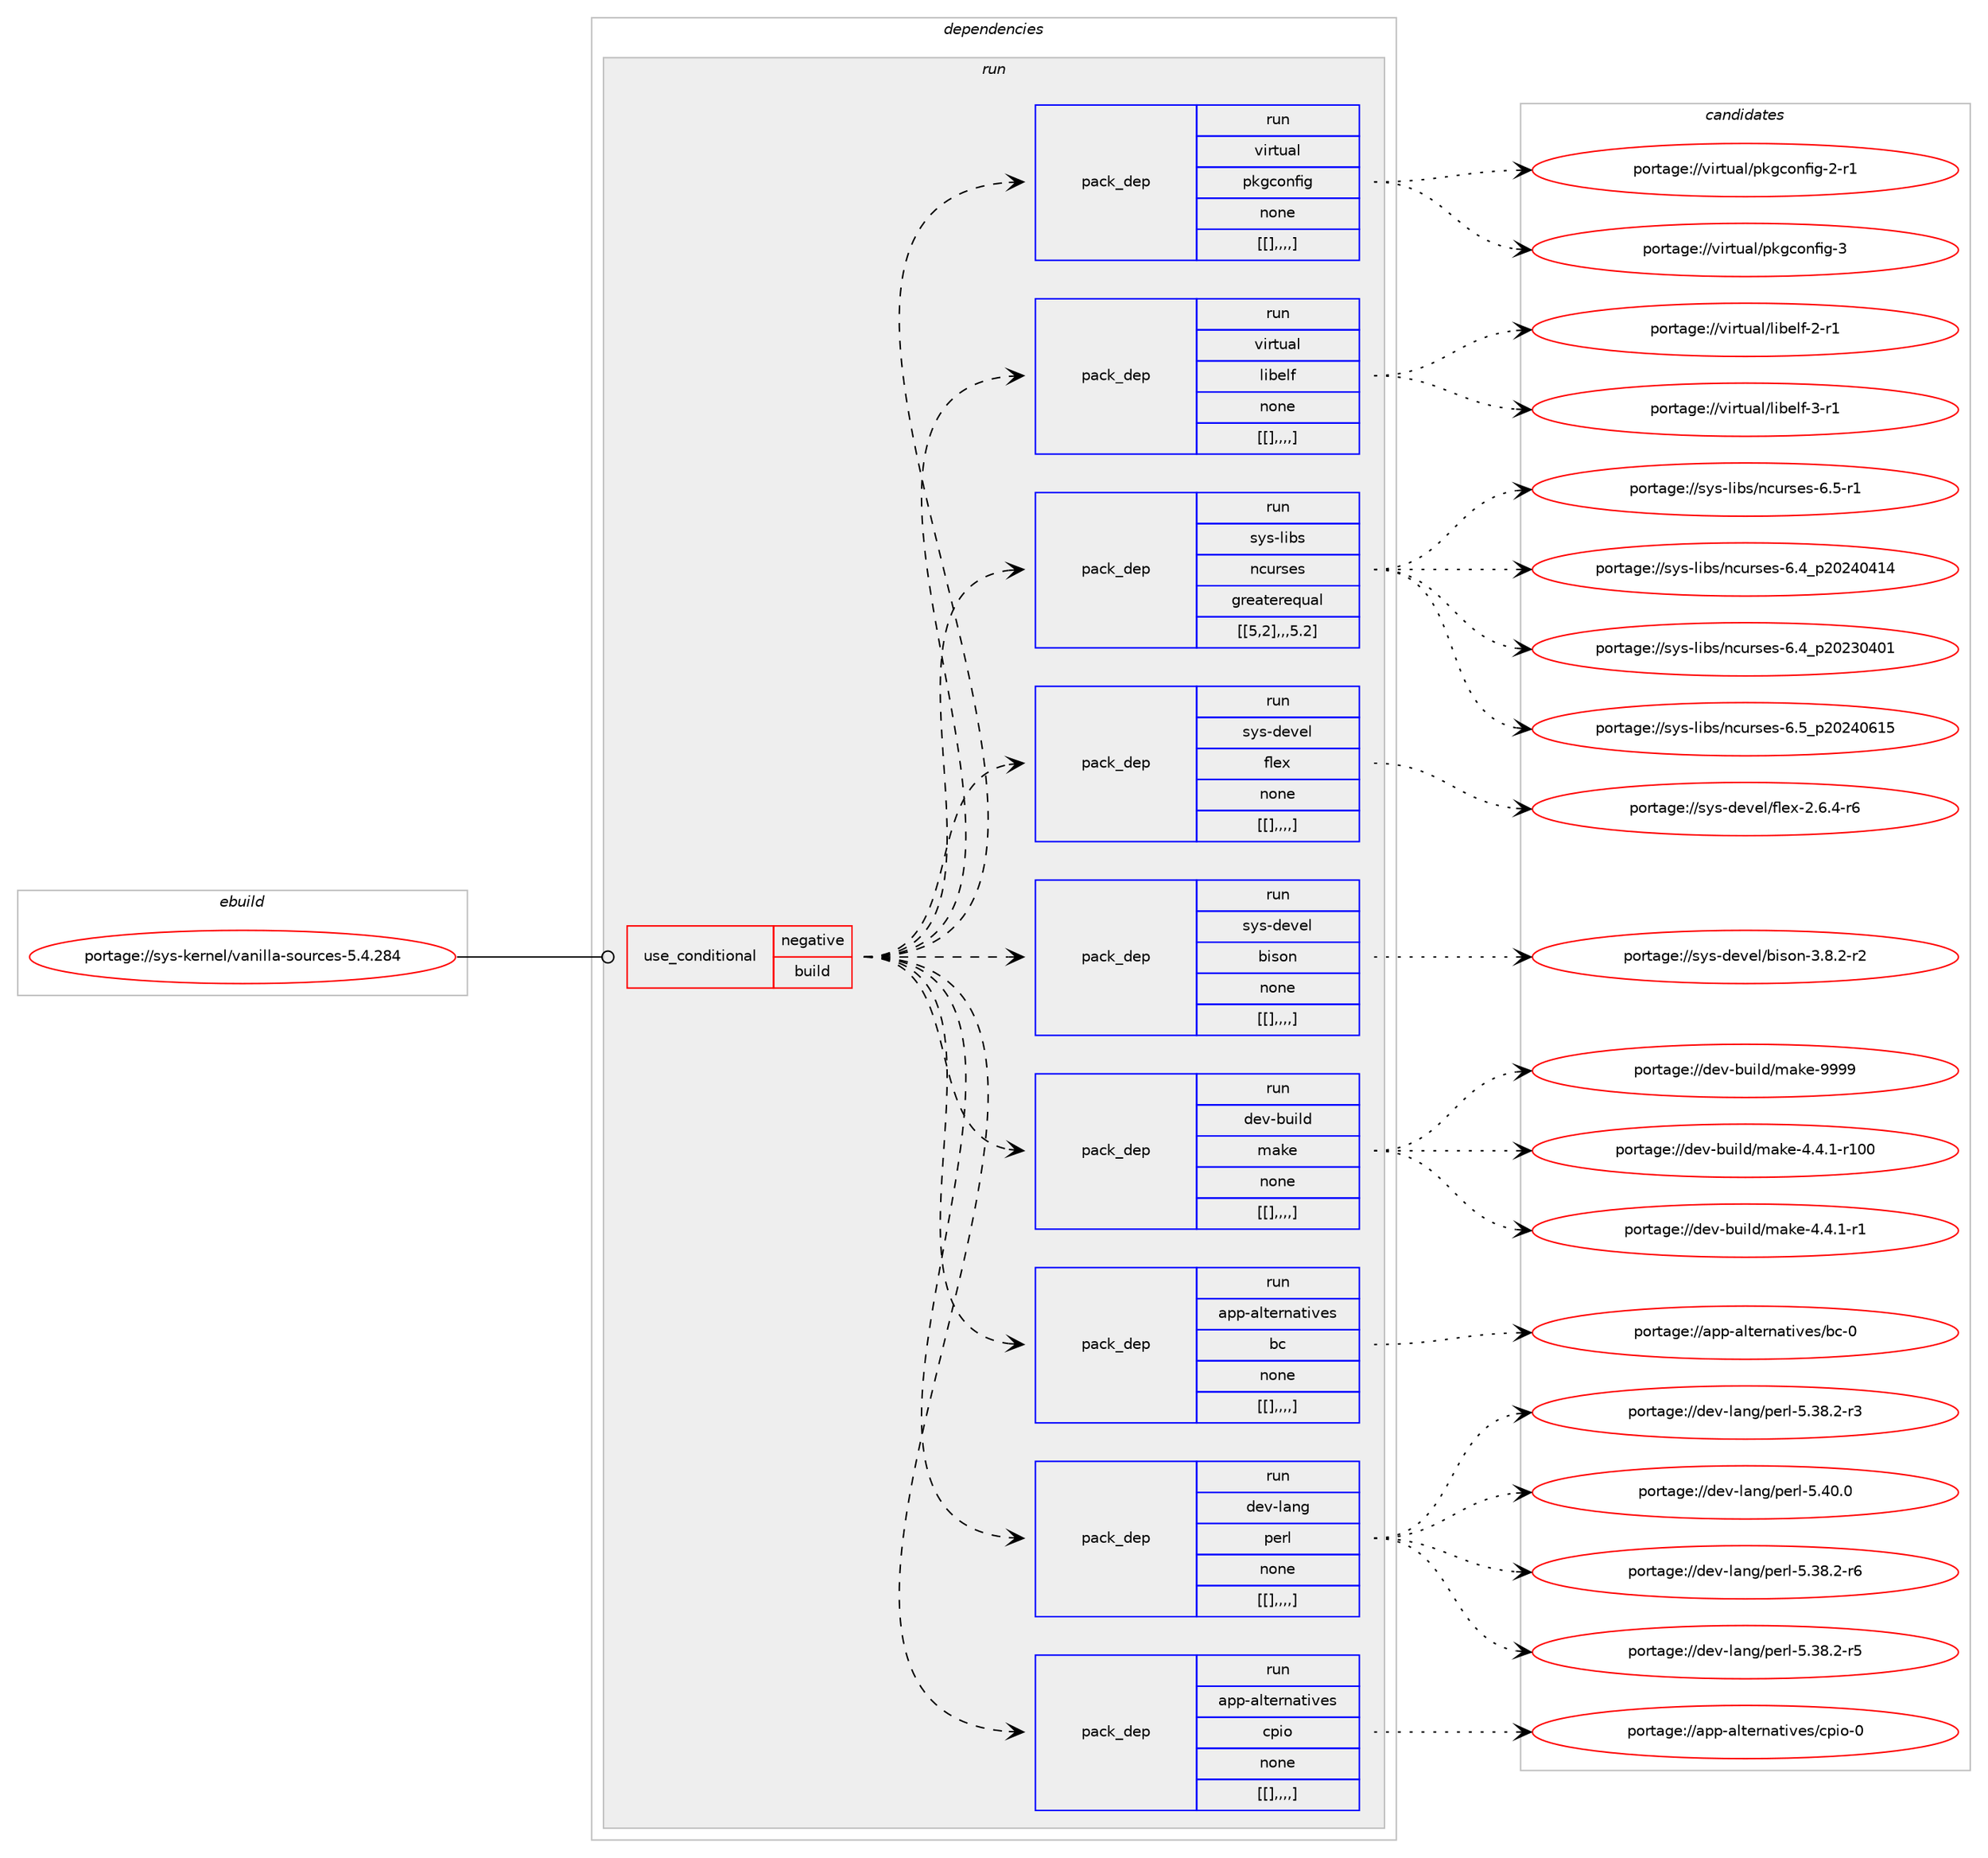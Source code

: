 digraph prolog {

# *************
# Graph options
# *************

newrank=true;
concentrate=true;
compound=true;
graph [rankdir=LR,fontname=Helvetica,fontsize=10,ranksep=1.5];#, ranksep=2.5, nodesep=0.2];
edge  [arrowhead=vee];
node  [fontname=Helvetica,fontsize=10];

# **********
# The ebuild
# **********

subgraph cluster_leftcol {
color=gray;
label=<<i>ebuild</i>>;
id [label="portage://sys-kernel/vanilla-sources-5.4.284", color=red, width=4, href="../sys-kernel/vanilla-sources-5.4.284.svg"];
}

# ****************
# The dependencies
# ****************

subgraph cluster_midcol {
color=gray;
label=<<i>dependencies</i>>;
subgraph cluster_compile {
fillcolor="#eeeeee";
style=filled;
label=<<i>compile</i>>;
}
subgraph cluster_compileandrun {
fillcolor="#eeeeee";
style=filled;
label=<<i>compile and run</i>>;
}
subgraph cluster_run {
fillcolor="#eeeeee";
style=filled;
label=<<i>run</i>>;
subgraph cond4173 {
dependency12039 [label=<<TABLE BORDER="0" CELLBORDER="1" CELLSPACING="0" CELLPADDING="4"><TR><TD ROWSPAN="3" CELLPADDING="10">use_conditional</TD></TR><TR><TD>negative</TD></TR><TR><TD>build</TD></TR></TABLE>>, shape=none, color=red];
subgraph pack7816 {
dependency12040 [label=<<TABLE BORDER="0" CELLBORDER="1" CELLSPACING="0" CELLPADDING="4" WIDTH="220"><TR><TD ROWSPAN="6" CELLPADDING="30">pack_dep</TD></TR><TR><TD WIDTH="110">run</TD></TR><TR><TD>app-alternatives</TD></TR><TR><TD>cpio</TD></TR><TR><TD>none</TD></TR><TR><TD>[[],,,,]</TD></TR></TABLE>>, shape=none, color=blue];
}
dependency12039:e -> dependency12040:w [weight=20,style="dashed",arrowhead="vee"];
subgraph pack7817 {
dependency12041 [label=<<TABLE BORDER="0" CELLBORDER="1" CELLSPACING="0" CELLPADDING="4" WIDTH="220"><TR><TD ROWSPAN="6" CELLPADDING="30">pack_dep</TD></TR><TR><TD WIDTH="110">run</TD></TR><TR><TD>dev-lang</TD></TR><TR><TD>perl</TD></TR><TR><TD>none</TD></TR><TR><TD>[[],,,,]</TD></TR></TABLE>>, shape=none, color=blue];
}
dependency12039:e -> dependency12041:w [weight=20,style="dashed",arrowhead="vee"];
subgraph pack7818 {
dependency12042 [label=<<TABLE BORDER="0" CELLBORDER="1" CELLSPACING="0" CELLPADDING="4" WIDTH="220"><TR><TD ROWSPAN="6" CELLPADDING="30">pack_dep</TD></TR><TR><TD WIDTH="110">run</TD></TR><TR><TD>app-alternatives</TD></TR><TR><TD>bc</TD></TR><TR><TD>none</TD></TR><TR><TD>[[],,,,]</TD></TR></TABLE>>, shape=none, color=blue];
}
dependency12039:e -> dependency12042:w [weight=20,style="dashed",arrowhead="vee"];
subgraph pack7819 {
dependency12043 [label=<<TABLE BORDER="0" CELLBORDER="1" CELLSPACING="0" CELLPADDING="4" WIDTH="220"><TR><TD ROWSPAN="6" CELLPADDING="30">pack_dep</TD></TR><TR><TD WIDTH="110">run</TD></TR><TR><TD>dev-build</TD></TR><TR><TD>make</TD></TR><TR><TD>none</TD></TR><TR><TD>[[],,,,]</TD></TR></TABLE>>, shape=none, color=blue];
}
dependency12039:e -> dependency12043:w [weight=20,style="dashed",arrowhead="vee"];
subgraph pack7820 {
dependency12044 [label=<<TABLE BORDER="0" CELLBORDER="1" CELLSPACING="0" CELLPADDING="4" WIDTH="220"><TR><TD ROWSPAN="6" CELLPADDING="30">pack_dep</TD></TR><TR><TD WIDTH="110">run</TD></TR><TR><TD>sys-devel</TD></TR><TR><TD>bison</TD></TR><TR><TD>none</TD></TR><TR><TD>[[],,,,]</TD></TR></TABLE>>, shape=none, color=blue];
}
dependency12039:e -> dependency12044:w [weight=20,style="dashed",arrowhead="vee"];
subgraph pack7821 {
dependency12045 [label=<<TABLE BORDER="0" CELLBORDER="1" CELLSPACING="0" CELLPADDING="4" WIDTH="220"><TR><TD ROWSPAN="6" CELLPADDING="30">pack_dep</TD></TR><TR><TD WIDTH="110">run</TD></TR><TR><TD>sys-devel</TD></TR><TR><TD>flex</TD></TR><TR><TD>none</TD></TR><TR><TD>[[],,,,]</TD></TR></TABLE>>, shape=none, color=blue];
}
dependency12039:e -> dependency12045:w [weight=20,style="dashed",arrowhead="vee"];
subgraph pack7822 {
dependency12046 [label=<<TABLE BORDER="0" CELLBORDER="1" CELLSPACING="0" CELLPADDING="4" WIDTH="220"><TR><TD ROWSPAN="6" CELLPADDING="30">pack_dep</TD></TR><TR><TD WIDTH="110">run</TD></TR><TR><TD>sys-libs</TD></TR><TR><TD>ncurses</TD></TR><TR><TD>greaterequal</TD></TR><TR><TD>[[5,2],,,5.2]</TD></TR></TABLE>>, shape=none, color=blue];
}
dependency12039:e -> dependency12046:w [weight=20,style="dashed",arrowhead="vee"];
subgraph pack7823 {
dependency12047 [label=<<TABLE BORDER="0" CELLBORDER="1" CELLSPACING="0" CELLPADDING="4" WIDTH="220"><TR><TD ROWSPAN="6" CELLPADDING="30">pack_dep</TD></TR><TR><TD WIDTH="110">run</TD></TR><TR><TD>virtual</TD></TR><TR><TD>libelf</TD></TR><TR><TD>none</TD></TR><TR><TD>[[],,,,]</TD></TR></TABLE>>, shape=none, color=blue];
}
dependency12039:e -> dependency12047:w [weight=20,style="dashed",arrowhead="vee"];
subgraph pack7824 {
dependency12048 [label=<<TABLE BORDER="0" CELLBORDER="1" CELLSPACING="0" CELLPADDING="4" WIDTH="220"><TR><TD ROWSPAN="6" CELLPADDING="30">pack_dep</TD></TR><TR><TD WIDTH="110">run</TD></TR><TR><TD>virtual</TD></TR><TR><TD>pkgconfig</TD></TR><TR><TD>none</TD></TR><TR><TD>[[],,,,]</TD></TR></TABLE>>, shape=none, color=blue];
}
dependency12039:e -> dependency12048:w [weight=20,style="dashed",arrowhead="vee"];
}
id:e -> dependency12039:w [weight=20,style="solid",arrowhead="odot"];
}
}

# **************
# The candidates
# **************

subgraph cluster_choices {
rank=same;
color=gray;
label=<<i>candidates</i>>;

subgraph choice7816 {
color=black;
nodesep=1;
choice9711211245971081161011141109711610511810111547991121051114548 [label="portage://app-alternatives/cpio-0", color=red, width=4,href="../app-alternatives/cpio-0.svg"];
dependency12040:e -> choice9711211245971081161011141109711610511810111547991121051114548:w [style=dotted,weight="100"];
}
subgraph choice7817 {
color=black;
nodesep=1;
choice10010111845108971101034711210111410845534652484648 [label="portage://dev-lang/perl-5.40.0", color=red, width=4,href="../dev-lang/perl-5.40.0.svg"];
choice100101118451089711010347112101114108455346515646504511454 [label="portage://dev-lang/perl-5.38.2-r6", color=red, width=4,href="../dev-lang/perl-5.38.2-r6.svg"];
choice100101118451089711010347112101114108455346515646504511453 [label="portage://dev-lang/perl-5.38.2-r5", color=red, width=4,href="../dev-lang/perl-5.38.2-r5.svg"];
choice100101118451089711010347112101114108455346515646504511451 [label="portage://dev-lang/perl-5.38.2-r3", color=red, width=4,href="../dev-lang/perl-5.38.2-r3.svg"];
dependency12041:e -> choice10010111845108971101034711210111410845534652484648:w [style=dotted,weight="100"];
dependency12041:e -> choice100101118451089711010347112101114108455346515646504511454:w [style=dotted,weight="100"];
dependency12041:e -> choice100101118451089711010347112101114108455346515646504511453:w [style=dotted,weight="100"];
dependency12041:e -> choice100101118451089711010347112101114108455346515646504511451:w [style=dotted,weight="100"];
}
subgraph choice7818 {
color=black;
nodesep=1;
choice971121124597108116101114110971161051181011154798994548 [label="portage://app-alternatives/bc-0", color=red, width=4,href="../app-alternatives/bc-0.svg"];
dependency12042:e -> choice971121124597108116101114110971161051181011154798994548:w [style=dotted,weight="100"];
}
subgraph choice7819 {
color=black;
nodesep=1;
choice100101118459811710510810047109971071014557575757 [label="portage://dev-build/make-9999", color=red, width=4,href="../dev-build/make-9999.svg"];
choice1001011184598117105108100471099710710145524652464945114494848 [label="portage://dev-build/make-4.4.1-r100", color=red, width=4,href="../dev-build/make-4.4.1-r100.svg"];
choice100101118459811710510810047109971071014552465246494511449 [label="portage://dev-build/make-4.4.1-r1", color=red, width=4,href="../dev-build/make-4.4.1-r1.svg"];
dependency12043:e -> choice100101118459811710510810047109971071014557575757:w [style=dotted,weight="100"];
dependency12043:e -> choice1001011184598117105108100471099710710145524652464945114494848:w [style=dotted,weight="100"];
dependency12043:e -> choice100101118459811710510810047109971071014552465246494511449:w [style=dotted,weight="100"];
}
subgraph choice7820 {
color=black;
nodesep=1;
choice1151211154510010111810110847981051151111104551465646504511450 [label="portage://sys-devel/bison-3.8.2-r2", color=red, width=4,href="../sys-devel/bison-3.8.2-r2.svg"];
dependency12044:e -> choice1151211154510010111810110847981051151111104551465646504511450:w [style=dotted,weight="100"];
}
subgraph choice7821 {
color=black;
nodesep=1;
choice11512111545100101118101108471021081011204550465446524511454 [label="portage://sys-devel/flex-2.6.4-r6", color=red, width=4,href="../sys-devel/flex-2.6.4-r6.svg"];
dependency12045:e -> choice11512111545100101118101108471021081011204550465446524511454:w [style=dotted,weight="100"];
}
subgraph choice7822 {
color=black;
nodesep=1;
choice1151211154510810598115471109911711411510111545544653951125048505248544953 [label="portage://sys-libs/ncurses-6.5_p20240615", color=red, width=4,href="../sys-libs/ncurses-6.5_p20240615.svg"];
choice11512111545108105981154711099117114115101115455446534511449 [label="portage://sys-libs/ncurses-6.5-r1", color=red, width=4,href="../sys-libs/ncurses-6.5-r1.svg"];
choice1151211154510810598115471109911711411510111545544652951125048505248524952 [label="portage://sys-libs/ncurses-6.4_p20240414", color=red, width=4,href="../sys-libs/ncurses-6.4_p20240414.svg"];
choice1151211154510810598115471109911711411510111545544652951125048505148524849 [label="portage://sys-libs/ncurses-6.4_p20230401", color=red, width=4,href="../sys-libs/ncurses-6.4_p20230401.svg"];
dependency12046:e -> choice1151211154510810598115471109911711411510111545544653951125048505248544953:w [style=dotted,weight="100"];
dependency12046:e -> choice11512111545108105981154711099117114115101115455446534511449:w [style=dotted,weight="100"];
dependency12046:e -> choice1151211154510810598115471109911711411510111545544652951125048505248524952:w [style=dotted,weight="100"];
dependency12046:e -> choice1151211154510810598115471109911711411510111545544652951125048505148524849:w [style=dotted,weight="100"];
}
subgraph choice7823 {
color=black;
nodesep=1;
choice11810511411611797108471081059810110810245514511449 [label="portage://virtual/libelf-3-r1", color=red, width=4,href="../virtual/libelf-3-r1.svg"];
choice11810511411611797108471081059810110810245504511449 [label="portage://virtual/libelf-2-r1", color=red, width=4,href="../virtual/libelf-2-r1.svg"];
dependency12047:e -> choice11810511411611797108471081059810110810245514511449:w [style=dotted,weight="100"];
dependency12047:e -> choice11810511411611797108471081059810110810245504511449:w [style=dotted,weight="100"];
}
subgraph choice7824 {
color=black;
nodesep=1;
choice1181051141161179710847112107103991111101021051034551 [label="portage://virtual/pkgconfig-3", color=red, width=4,href="../virtual/pkgconfig-3.svg"];
choice11810511411611797108471121071039911111010210510345504511449 [label="portage://virtual/pkgconfig-2-r1", color=red, width=4,href="../virtual/pkgconfig-2-r1.svg"];
dependency12048:e -> choice1181051141161179710847112107103991111101021051034551:w [style=dotted,weight="100"];
dependency12048:e -> choice11810511411611797108471121071039911111010210510345504511449:w [style=dotted,weight="100"];
}
}

}
